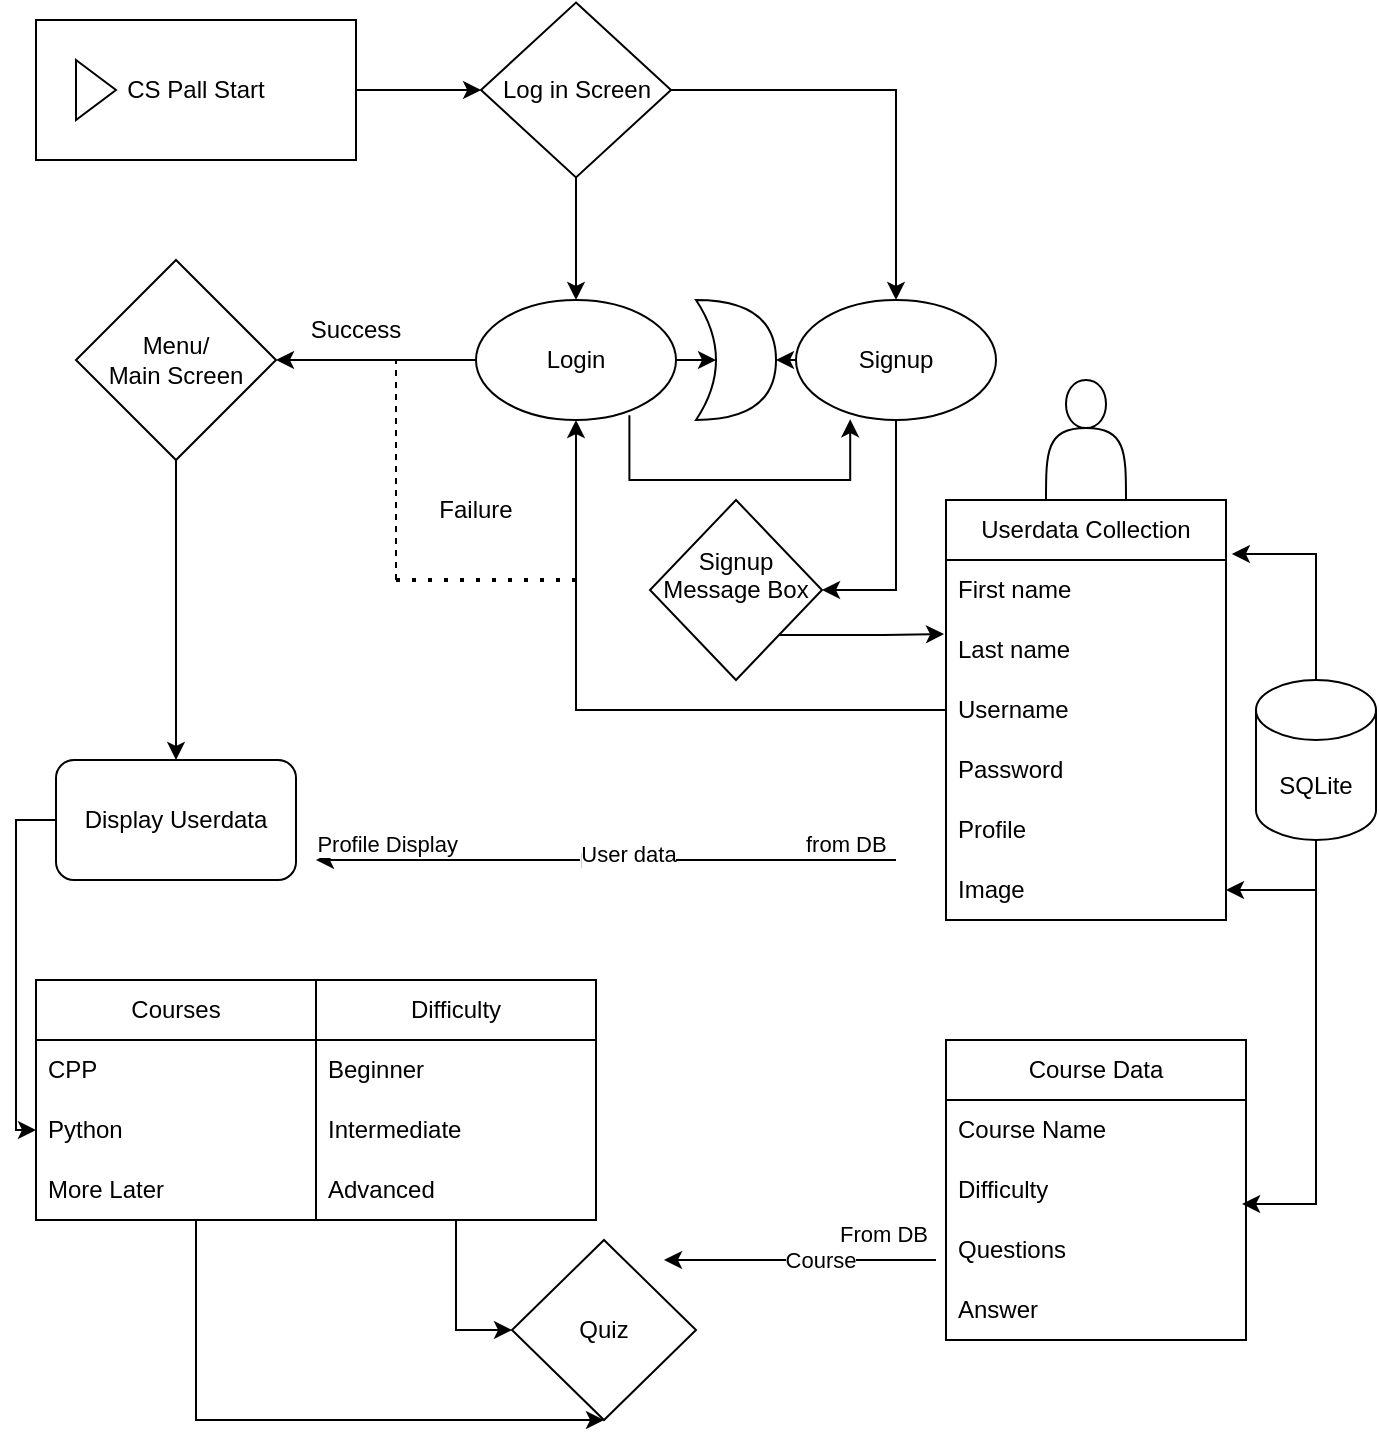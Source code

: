 <mxfile version="22.1.5" type="github">
  <diagram id="C5RBs43oDa-KdzZeNtuy" name="Page-1">
    <mxGraphModel dx="1050" dy="1746" grid="1" gridSize="10" guides="1" tooltips="1" connect="1" arrows="1" fold="1" page="1" pageScale="1" pageWidth="827" pageHeight="1169" math="0" shadow="0">
      <root>
        <mxCell id="WIyWlLk6GJQsqaUBKTNV-0" />
        <mxCell id="WIyWlLk6GJQsqaUBKTNV-1" parent="WIyWlLk6GJQsqaUBKTNV-0" />
        <mxCell id="Y4HFZgV6K_6ebCtTfJm--6" value="" style="edgeStyle=orthogonalEdgeStyle;rounded=0;orthogonalLoop=1;jettySize=auto;html=1;" parent="WIyWlLk6GJQsqaUBKTNV-1" source="Y4HFZgV6K_6ebCtTfJm--0" target="Y4HFZgV6K_6ebCtTfJm--5" edge="1">
          <mxGeometry relative="1" as="geometry" />
        </mxCell>
        <mxCell id="Y4HFZgV6K_6ebCtTfJm--0" value="&lt;div&gt;&lt;br&gt;&lt;/div&gt;&lt;div&gt;CS Pall Start&lt;/div&gt;&lt;div&gt;&lt;br&gt;&lt;/div&gt;" style="html=1;whiteSpace=wrap;container=1;recursiveResize=0;collapsible=0;" parent="WIyWlLk6GJQsqaUBKTNV-1" vertex="1">
          <mxGeometry x="50" y="-30" width="160" height="70" as="geometry" />
        </mxCell>
        <mxCell id="Y4HFZgV6K_6ebCtTfJm--1" value="" style="triangle;html=1;whiteSpace=wrap;" parent="Y4HFZgV6K_6ebCtTfJm--0" vertex="1">
          <mxGeometry x="20" y="20" width="20" height="30" as="geometry" />
        </mxCell>
        <mxCell id="Y4HFZgV6K_6ebCtTfJm--15" style="edgeStyle=orthogonalEdgeStyle;rounded=0;orthogonalLoop=1;jettySize=auto;html=1;exitX=0.5;exitY=1;exitDx=0;exitDy=0;" parent="WIyWlLk6GJQsqaUBKTNV-1" source="Y4HFZgV6K_6ebCtTfJm--5" target="Y4HFZgV6K_6ebCtTfJm--11" edge="1">
          <mxGeometry relative="1" as="geometry" />
        </mxCell>
        <mxCell id="Y4HFZgV6K_6ebCtTfJm--17" style="edgeStyle=orthogonalEdgeStyle;rounded=0;orthogonalLoop=1;jettySize=auto;html=1;exitX=1;exitY=0.5;exitDx=0;exitDy=0;" parent="WIyWlLk6GJQsqaUBKTNV-1" source="Y4HFZgV6K_6ebCtTfJm--5" target="Y4HFZgV6K_6ebCtTfJm--13" edge="1">
          <mxGeometry relative="1" as="geometry" />
        </mxCell>
        <mxCell id="Y4HFZgV6K_6ebCtTfJm--5" value="Log in Screen" style="rhombus;whiteSpace=wrap;html=1;" parent="WIyWlLk6GJQsqaUBKTNV-1" vertex="1">
          <mxGeometry x="272.5" y="-38.75" width="95" height="87.5" as="geometry" />
        </mxCell>
        <mxCell id="Y4HFZgV6K_6ebCtTfJm--9" value="" style="shape=xor;whiteSpace=wrap;html=1;" parent="WIyWlLk6GJQsqaUBKTNV-1" vertex="1">
          <mxGeometry x="380" y="110" width="40" height="60" as="geometry" />
        </mxCell>
        <mxCell id="Y4HFZgV6K_6ebCtTfJm--48" style="edgeStyle=orthogonalEdgeStyle;rounded=0;orthogonalLoop=1;jettySize=auto;html=1;exitX=0;exitY=0.5;exitDx=0;exitDy=0;" parent="WIyWlLk6GJQsqaUBKTNV-1" source="Y4HFZgV6K_6ebCtTfJm--11" target="Y4HFZgV6K_6ebCtTfJm--47" edge="1">
          <mxGeometry relative="1" as="geometry" />
        </mxCell>
        <mxCell id="Y4HFZgV6K_6ebCtTfJm--11" value="Login" style="ellipse;whiteSpace=wrap;html=1;" parent="WIyWlLk6GJQsqaUBKTNV-1" vertex="1">
          <mxGeometry x="270" y="110" width="100" height="60" as="geometry" />
        </mxCell>
        <mxCell id="Y4HFZgV6K_6ebCtTfJm--43" style="edgeStyle=orthogonalEdgeStyle;rounded=0;orthogonalLoop=1;jettySize=auto;html=1;exitX=0.5;exitY=1;exitDx=0;exitDy=0;entryX=1;entryY=0.5;entryDx=0;entryDy=0;" parent="WIyWlLk6GJQsqaUBKTNV-1" source="Y4HFZgV6K_6ebCtTfJm--13" target="7J3xMgu5FKXkUyXEQFuH-10" edge="1">
          <mxGeometry relative="1" as="geometry">
            <mxPoint x="480" y="280" as="targetPoint" />
          </mxGeometry>
        </mxCell>
        <mxCell id="Y4HFZgV6K_6ebCtTfJm--13" value="&lt;div&gt;Signup&lt;/div&gt;" style="ellipse;whiteSpace=wrap;html=1;" parent="WIyWlLk6GJQsqaUBKTNV-1" vertex="1">
          <mxGeometry x="430" y="110" width="100" height="60" as="geometry" />
        </mxCell>
        <mxCell id="Y4HFZgV6K_6ebCtTfJm--31" value="&lt;div&gt;Userdata Collection&lt;/div&gt;" style="swimlane;fontStyle=0;childLayout=stackLayout;horizontal=1;startSize=30;horizontalStack=0;resizeParent=1;resizeParentMax=0;resizeLast=0;collapsible=1;marginBottom=0;whiteSpace=wrap;html=1;" parent="WIyWlLk6GJQsqaUBKTNV-1" vertex="1">
          <mxGeometry x="505" y="210" width="140" height="210" as="geometry">
            <mxRectangle x="250" y="310" width="140" height="30" as="alternateBounds" />
          </mxGeometry>
        </mxCell>
        <mxCell id="Y4HFZgV6K_6ebCtTfJm--32" value="First name&lt;span style=&quot;white-space: pre;&quot;&gt;&#x9;&lt;/span&gt;" style="text;strokeColor=none;fillColor=none;align=left;verticalAlign=middle;spacingLeft=4;spacingRight=4;overflow=hidden;points=[[0,0.5],[1,0.5]];portConstraint=eastwest;rotatable=0;whiteSpace=wrap;html=1;" parent="Y4HFZgV6K_6ebCtTfJm--31" vertex="1">
          <mxGeometry y="30" width="140" height="30" as="geometry" />
        </mxCell>
        <mxCell id="Y4HFZgV6K_6ebCtTfJm--33" value="Last name" style="text;align=left;verticalAlign=middle;spacingLeft=4;spacingRight=4;overflow=hidden;points=[[0,0.5],[1,0.5]];portConstraint=eastwest;rotatable=0;whiteSpace=wrap;html=1;" parent="Y4HFZgV6K_6ebCtTfJm--31" vertex="1">
          <mxGeometry y="60" width="140" height="30" as="geometry" />
        </mxCell>
        <mxCell id="Y4HFZgV6K_6ebCtTfJm--34" value="Username" style="text;strokeColor=none;fillColor=none;align=left;verticalAlign=middle;spacingLeft=4;spacingRight=4;overflow=hidden;points=[[0,0.5],[1,0.5]];portConstraint=eastwest;rotatable=0;whiteSpace=wrap;html=1;" parent="Y4HFZgV6K_6ebCtTfJm--31" vertex="1">
          <mxGeometry y="90" width="140" height="30" as="geometry" />
        </mxCell>
        <mxCell id="Y4HFZgV6K_6ebCtTfJm--40" value="Password" style="text;strokeColor=none;fillColor=none;align=left;verticalAlign=middle;spacingLeft=4;spacingRight=4;overflow=hidden;points=[[0,0.5],[1,0.5]];portConstraint=eastwest;rotatable=0;whiteSpace=wrap;html=1;" parent="Y4HFZgV6K_6ebCtTfJm--31" vertex="1">
          <mxGeometry y="120" width="140" height="30" as="geometry" />
        </mxCell>
        <mxCell id="Y4HFZgV6K_6ebCtTfJm--41" value="&lt;div&gt;Profile&lt;/div&gt;" style="text;strokeColor=none;fillColor=none;align=left;verticalAlign=middle;spacingLeft=4;spacingRight=4;overflow=hidden;points=[[0,0.5],[1,0.5]];portConstraint=eastwest;rotatable=0;whiteSpace=wrap;html=1;" parent="Y4HFZgV6K_6ebCtTfJm--31" vertex="1">
          <mxGeometry y="150" width="140" height="30" as="geometry" />
        </mxCell>
        <mxCell id="Y4HFZgV6K_6ebCtTfJm--42" value="Image" style="text;strokeColor=none;fillColor=none;align=left;verticalAlign=middle;spacingLeft=4;spacingRight=4;overflow=hidden;points=[[0,0.5],[1,0.5]];portConstraint=eastwest;rotatable=0;whiteSpace=wrap;html=1;" parent="Y4HFZgV6K_6ebCtTfJm--31" vertex="1">
          <mxGeometry y="180" width="140" height="30" as="geometry" />
        </mxCell>
        <mxCell id="Y4HFZgV6K_6ebCtTfJm--44" style="edgeStyle=orthogonalEdgeStyle;rounded=0;orthogonalLoop=1;jettySize=auto;html=1;exitX=0;exitY=0.5;exitDx=0;exitDy=0;entryX=0.5;entryY=1;entryDx=0;entryDy=0;" parent="WIyWlLk6GJQsqaUBKTNV-1" source="Y4HFZgV6K_6ebCtTfJm--34" target="Y4HFZgV6K_6ebCtTfJm--11" edge="1">
          <mxGeometry relative="1" as="geometry" />
        </mxCell>
        <mxCell id="7J3xMgu5FKXkUyXEQFuH-8" style="edgeStyle=orthogonalEdgeStyle;rounded=0;orthogonalLoop=1;jettySize=auto;html=1;exitX=0.5;exitY=1;exitDx=0;exitDy=0;" edge="1" parent="WIyWlLk6GJQsqaUBKTNV-1" source="Y4HFZgV6K_6ebCtTfJm--47" target="7J3xMgu5FKXkUyXEQFuH-0">
          <mxGeometry relative="1" as="geometry" />
        </mxCell>
        <mxCell id="Y4HFZgV6K_6ebCtTfJm--47" value="&lt;div&gt;Menu/&lt;/div&gt;&lt;div&gt;Main Screen&lt;br&gt;&lt;/div&gt;" style="rhombus;whiteSpace=wrap;html=1;" parent="WIyWlLk6GJQsqaUBKTNV-1" vertex="1">
          <mxGeometry x="70" y="90" width="100" height="100" as="geometry" />
        </mxCell>
        <mxCell id="Y4HFZgV6K_6ebCtTfJm--49" value="Success" style="text;html=1;strokeColor=none;fillColor=none;align=center;verticalAlign=middle;whiteSpace=wrap;rounded=0;" parent="WIyWlLk6GJQsqaUBKTNV-1" vertex="1">
          <mxGeometry x="180" y="110" width="60" height="30" as="geometry" />
        </mxCell>
        <mxCell id="Y4HFZgV6K_6ebCtTfJm--52" value="Failure" style="text;html=1;strokeColor=none;fillColor=none;align=center;verticalAlign=middle;whiteSpace=wrap;rounded=0;" parent="WIyWlLk6GJQsqaUBKTNV-1" vertex="1">
          <mxGeometry x="240" y="200" width="60" height="30" as="geometry" />
        </mxCell>
        <mxCell id="Y4HFZgV6K_6ebCtTfJm--60" value="" style="endArrow=none;dashed=1;html=1;rounded=0;" parent="WIyWlLk6GJQsqaUBKTNV-1" edge="1">
          <mxGeometry width="50" height="50" relative="1" as="geometry">
            <mxPoint x="230" y="250" as="sourcePoint" />
            <mxPoint x="230" y="140" as="targetPoint" />
          </mxGeometry>
        </mxCell>
        <mxCell id="Y4HFZgV6K_6ebCtTfJm--61" value="" style="endArrow=none;dashed=1;html=1;dashPattern=1 3;strokeWidth=2;rounded=0;" parent="WIyWlLk6GJQsqaUBKTNV-1" edge="1">
          <mxGeometry width="50" height="50" relative="1" as="geometry">
            <mxPoint x="230" y="250" as="sourcePoint" />
            <mxPoint x="320" y="250" as="targetPoint" />
          </mxGeometry>
        </mxCell>
        <mxCell id="Y4HFZgV6K_6ebCtTfJm--62" style="edgeStyle=orthogonalEdgeStyle;rounded=0;orthogonalLoop=1;jettySize=auto;html=1;exitX=0.767;exitY=0.961;exitDx=0;exitDy=0;entryX=0.271;entryY=0.993;entryDx=0;entryDy=0;entryPerimeter=0;exitPerimeter=0;" parent="WIyWlLk6GJQsqaUBKTNV-1" source="Y4HFZgV6K_6ebCtTfJm--11" target="Y4HFZgV6K_6ebCtTfJm--13" edge="1">
          <mxGeometry relative="1" as="geometry">
            <Array as="points">
              <mxPoint x="347" y="200" />
              <mxPoint x="457" y="200" />
            </Array>
          </mxGeometry>
        </mxCell>
        <mxCell id="7J3xMgu5FKXkUyXEQFuH-2" value="" style="endArrow=classic;html=1;rounded=0;" edge="1" parent="WIyWlLk6GJQsqaUBKTNV-1">
          <mxGeometry relative="1" as="geometry">
            <mxPoint x="480" y="390" as="sourcePoint" />
            <mxPoint x="190" y="390" as="targetPoint" />
          </mxGeometry>
        </mxCell>
        <mxCell id="7J3xMgu5FKXkUyXEQFuH-3" value="Label" style="edgeLabel;resizable=0;html=1;align=center;verticalAlign=middle;" connectable="0" vertex="1" parent="7J3xMgu5FKXkUyXEQFuH-2">
          <mxGeometry relative="1" as="geometry" />
        </mxCell>
        <mxCell id="7J3xMgu5FKXkUyXEQFuH-4" value="from DB" style="edgeLabel;resizable=0;html=1;align=left;verticalAlign=bottom;" connectable="0" vertex="1" parent="7J3xMgu5FKXkUyXEQFuH-2">
          <mxGeometry x="-1" relative="1" as="geometry">
            <mxPoint x="-47" as="offset" />
          </mxGeometry>
        </mxCell>
        <mxCell id="7J3xMgu5FKXkUyXEQFuH-5" value="Profile Display" style="edgeLabel;resizable=0;html=1;align=right;verticalAlign=bottom;" connectable="0" vertex="1" parent="7J3xMgu5FKXkUyXEQFuH-2">
          <mxGeometry x="1" relative="1" as="geometry">
            <mxPoint x="71" as="offset" />
          </mxGeometry>
        </mxCell>
        <mxCell id="7J3xMgu5FKXkUyXEQFuH-7" value="&lt;div&gt;User data&lt;/div&gt;&lt;div&gt;&lt;br&gt;&lt;/div&gt;" style="edgeLabel;html=1;align=center;verticalAlign=middle;resizable=0;points=[];" vertex="1" connectable="0" parent="7J3xMgu5FKXkUyXEQFuH-2">
          <mxGeometry x="-0.064" y="4" relative="1" as="geometry">
            <mxPoint x="1" as="offset" />
          </mxGeometry>
        </mxCell>
        <mxCell id="7J3xMgu5FKXkUyXEQFuH-10" value="&lt;div&gt;Signup Message Box&lt;/div&gt;&lt;div&gt;&lt;br&gt;&lt;/div&gt;" style="rhombus;whiteSpace=wrap;html=1;" vertex="1" parent="WIyWlLk6GJQsqaUBKTNV-1">
          <mxGeometry x="357" y="210" width="86" height="90" as="geometry" />
        </mxCell>
        <mxCell id="7J3xMgu5FKXkUyXEQFuH-51" style="edgeStyle=orthogonalEdgeStyle;rounded=0;orthogonalLoop=1;jettySize=auto;html=1;exitX=0.5;exitY=1;exitDx=0;exitDy=0;" edge="1" parent="WIyWlLk6GJQsqaUBKTNV-1" source="7J3xMgu5FKXkUyXEQFuH-13" target="7J3xMgu5FKXkUyXEQFuH-45">
          <mxGeometry relative="1" as="geometry">
            <mxPoint x="170" y="670" as="targetPoint" />
            <Array as="points">
              <mxPoint x="130" y="670" />
            </Array>
          </mxGeometry>
        </mxCell>
        <mxCell id="7J3xMgu5FKXkUyXEQFuH-13" value="Courses" style="swimlane;fontStyle=0;childLayout=stackLayout;horizontal=1;startSize=30;horizontalStack=0;resizeParent=1;resizeParentMax=0;resizeLast=0;collapsible=1;marginBottom=0;whiteSpace=wrap;html=1;" vertex="1" parent="WIyWlLk6GJQsqaUBKTNV-1">
          <mxGeometry x="50" y="450" width="140" height="120" as="geometry" />
        </mxCell>
        <mxCell id="7J3xMgu5FKXkUyXEQFuH-14" value="CPP" style="text;strokeColor=none;fillColor=none;align=left;verticalAlign=middle;spacingLeft=4;spacingRight=4;overflow=hidden;points=[[0,0.5],[1,0.5]];portConstraint=eastwest;rotatable=0;whiteSpace=wrap;html=1;" vertex="1" parent="7J3xMgu5FKXkUyXEQFuH-13">
          <mxGeometry y="30" width="140" height="30" as="geometry" />
        </mxCell>
        <mxCell id="7J3xMgu5FKXkUyXEQFuH-15" value="Python" style="text;strokeColor=none;fillColor=none;align=left;verticalAlign=middle;spacingLeft=4;spacingRight=4;overflow=hidden;points=[[0,0.5],[1,0.5]];portConstraint=eastwest;rotatable=0;whiteSpace=wrap;html=1;" vertex="1" parent="7J3xMgu5FKXkUyXEQFuH-13">
          <mxGeometry y="60" width="140" height="30" as="geometry" />
        </mxCell>
        <mxCell id="7J3xMgu5FKXkUyXEQFuH-16" value="More Later" style="text;strokeColor=none;fillColor=none;align=left;verticalAlign=middle;spacingLeft=4;spacingRight=4;overflow=hidden;points=[[0,0.5],[1,0.5]];portConstraint=eastwest;rotatable=0;whiteSpace=wrap;html=1;" vertex="1" parent="7J3xMgu5FKXkUyXEQFuH-13">
          <mxGeometry y="90" width="140" height="30" as="geometry" />
        </mxCell>
        <mxCell id="7J3xMgu5FKXkUyXEQFuH-52" style="edgeStyle=orthogonalEdgeStyle;rounded=0;orthogonalLoop=1;jettySize=auto;html=1;exitX=0.5;exitY=1;exitDx=0;exitDy=0;entryX=0;entryY=0.5;entryDx=0;entryDy=0;" edge="1" parent="WIyWlLk6GJQsqaUBKTNV-1" source="7J3xMgu5FKXkUyXEQFuH-21" target="7J3xMgu5FKXkUyXEQFuH-45">
          <mxGeometry relative="1" as="geometry">
            <mxPoint x="270" y="650" as="targetPoint" />
          </mxGeometry>
        </mxCell>
        <mxCell id="7J3xMgu5FKXkUyXEQFuH-21" value="Difficulty" style="swimlane;fontStyle=0;childLayout=stackLayout;horizontal=1;startSize=30;horizontalStack=0;resizeParent=1;resizeParentMax=0;resizeLast=0;collapsible=1;marginBottom=0;whiteSpace=wrap;html=1;" vertex="1" parent="WIyWlLk6GJQsqaUBKTNV-1">
          <mxGeometry x="190" y="450" width="140" height="120" as="geometry" />
        </mxCell>
        <mxCell id="7J3xMgu5FKXkUyXEQFuH-22" value="&lt;div&gt;Beginner&lt;/div&gt;" style="text;strokeColor=none;fillColor=none;align=left;verticalAlign=middle;spacingLeft=4;spacingRight=4;overflow=hidden;points=[[0,0.5],[1,0.5]];portConstraint=eastwest;rotatable=0;whiteSpace=wrap;html=1;" vertex="1" parent="7J3xMgu5FKXkUyXEQFuH-21">
          <mxGeometry y="30" width="140" height="30" as="geometry" />
        </mxCell>
        <mxCell id="7J3xMgu5FKXkUyXEQFuH-23" value="Intermediate" style="text;strokeColor=none;fillColor=none;align=left;verticalAlign=middle;spacingLeft=4;spacingRight=4;overflow=hidden;points=[[0,0.5],[1,0.5]];portConstraint=eastwest;rotatable=0;whiteSpace=wrap;html=1;" vertex="1" parent="7J3xMgu5FKXkUyXEQFuH-21">
          <mxGeometry y="60" width="140" height="30" as="geometry" />
        </mxCell>
        <mxCell id="7J3xMgu5FKXkUyXEQFuH-24" value="Advanced" style="text;strokeColor=none;fillColor=none;align=left;verticalAlign=middle;spacingLeft=4;spacingRight=4;overflow=hidden;points=[[0,0.5],[1,0.5]];portConstraint=eastwest;rotatable=0;whiteSpace=wrap;html=1;" vertex="1" parent="7J3xMgu5FKXkUyXEQFuH-21">
          <mxGeometry y="90" width="140" height="30" as="geometry" />
        </mxCell>
        <mxCell id="7J3xMgu5FKXkUyXEQFuH-28" style="edgeStyle=orthogonalEdgeStyle;rounded=0;orthogonalLoop=1;jettySize=auto;html=1;exitX=0;exitY=0.5;exitDx=0;exitDy=0;entryX=0;entryY=0.5;entryDx=0;entryDy=0;" edge="1" parent="WIyWlLk6GJQsqaUBKTNV-1" source="7J3xMgu5FKXkUyXEQFuH-0" target="7J3xMgu5FKXkUyXEQFuH-15">
          <mxGeometry relative="1" as="geometry" />
        </mxCell>
        <mxCell id="7J3xMgu5FKXkUyXEQFuH-0" value="&lt;div&gt;Display Userdata&lt;/div&gt;" style="rounded=1;whiteSpace=wrap;html=1;" vertex="1" parent="WIyWlLk6GJQsqaUBKTNV-1">
          <mxGeometry x="60" y="340" width="120" height="60" as="geometry" />
        </mxCell>
        <mxCell id="7J3xMgu5FKXkUyXEQFuH-30" style="edgeStyle=orthogonalEdgeStyle;rounded=0;orthogonalLoop=1;jettySize=auto;html=1;exitX=0.5;exitY=1;exitDx=0;exitDy=0;exitPerimeter=0;entryX=1;entryY=0.5;entryDx=0;entryDy=0;" edge="1" parent="WIyWlLk6GJQsqaUBKTNV-1" source="7J3xMgu5FKXkUyXEQFuH-29" target="Y4HFZgV6K_6ebCtTfJm--42">
          <mxGeometry relative="1" as="geometry" />
        </mxCell>
        <mxCell id="7J3xMgu5FKXkUyXEQFuH-29" value="SQLite" style="shape=cylinder3;whiteSpace=wrap;html=1;boundedLbl=1;backgroundOutline=1;size=15;" vertex="1" parent="WIyWlLk6GJQsqaUBKTNV-1">
          <mxGeometry x="660" y="300" width="60" height="80" as="geometry" />
        </mxCell>
        <mxCell id="7J3xMgu5FKXkUyXEQFuH-31" style="edgeStyle=orthogonalEdgeStyle;rounded=0;orthogonalLoop=1;jettySize=auto;html=1;exitX=0.5;exitY=0;exitDx=0;exitDy=0;exitPerimeter=0;entryX=1.021;entryY=-0.1;entryDx=0;entryDy=0;entryPerimeter=0;" edge="1" parent="WIyWlLk6GJQsqaUBKTNV-1" source="7J3xMgu5FKXkUyXEQFuH-29" target="Y4HFZgV6K_6ebCtTfJm--32">
          <mxGeometry relative="1" as="geometry" />
        </mxCell>
        <mxCell id="7J3xMgu5FKXkUyXEQFuH-32" value="" style="shape=actor;whiteSpace=wrap;html=1;" vertex="1" parent="WIyWlLk6GJQsqaUBKTNV-1">
          <mxGeometry x="555" y="150" width="40" height="60" as="geometry" />
        </mxCell>
        <mxCell id="7J3xMgu5FKXkUyXEQFuH-33" style="edgeStyle=orthogonalEdgeStyle;rounded=0;orthogonalLoop=1;jettySize=auto;html=1;exitX=1;exitY=0.5;exitDx=0;exitDy=0;entryX=0.25;entryY=0.5;entryDx=0;entryDy=0;entryPerimeter=0;" edge="1" parent="WIyWlLk6GJQsqaUBKTNV-1" source="Y4HFZgV6K_6ebCtTfJm--11" target="Y4HFZgV6K_6ebCtTfJm--9">
          <mxGeometry relative="1" as="geometry" />
        </mxCell>
        <mxCell id="7J3xMgu5FKXkUyXEQFuH-34" style="edgeStyle=orthogonalEdgeStyle;rounded=0;orthogonalLoop=1;jettySize=auto;html=1;exitX=0;exitY=0.5;exitDx=0;exitDy=0;entryX=1;entryY=0.5;entryDx=0;entryDy=0;entryPerimeter=0;" edge="1" parent="WIyWlLk6GJQsqaUBKTNV-1" source="Y4HFZgV6K_6ebCtTfJm--13" target="Y4HFZgV6K_6ebCtTfJm--9">
          <mxGeometry relative="1" as="geometry" />
        </mxCell>
        <mxCell id="7J3xMgu5FKXkUyXEQFuH-35" value="Course Data" style="swimlane;fontStyle=0;childLayout=stackLayout;horizontal=1;startSize=30;horizontalStack=0;resizeParent=1;resizeParentMax=0;resizeLast=0;collapsible=1;marginBottom=0;whiteSpace=wrap;html=1;" vertex="1" parent="WIyWlLk6GJQsqaUBKTNV-1">
          <mxGeometry x="505" y="480" width="150" height="150" as="geometry" />
        </mxCell>
        <mxCell id="7J3xMgu5FKXkUyXEQFuH-36" value="Course Name" style="text;strokeColor=none;fillColor=none;align=left;verticalAlign=middle;spacingLeft=4;spacingRight=4;overflow=hidden;points=[[0,0.5],[1,0.5]];portConstraint=eastwest;rotatable=0;whiteSpace=wrap;html=1;" vertex="1" parent="7J3xMgu5FKXkUyXEQFuH-35">
          <mxGeometry y="30" width="150" height="30" as="geometry" />
        </mxCell>
        <mxCell id="7J3xMgu5FKXkUyXEQFuH-37" value="Difficulty" style="text;strokeColor=none;fillColor=none;align=left;verticalAlign=middle;spacingLeft=4;spacingRight=4;overflow=hidden;points=[[0,0.5],[1,0.5]];portConstraint=eastwest;rotatable=0;whiteSpace=wrap;html=1;" vertex="1" parent="7J3xMgu5FKXkUyXEQFuH-35">
          <mxGeometry y="60" width="150" height="30" as="geometry" />
        </mxCell>
        <mxCell id="7J3xMgu5FKXkUyXEQFuH-38" value="Questions" style="text;strokeColor=none;fillColor=none;align=left;verticalAlign=middle;spacingLeft=4;spacingRight=4;overflow=hidden;points=[[0,0.5],[1,0.5]];portConstraint=eastwest;rotatable=0;whiteSpace=wrap;html=1;" vertex="1" parent="7J3xMgu5FKXkUyXEQFuH-35">
          <mxGeometry y="90" width="150" height="30" as="geometry" />
        </mxCell>
        <mxCell id="7J3xMgu5FKXkUyXEQFuH-43" value="Answer" style="text;strokeColor=none;fillColor=none;align=left;verticalAlign=middle;spacingLeft=4;spacingRight=4;overflow=hidden;points=[[0,0.5],[1,0.5]];portConstraint=eastwest;rotatable=0;whiteSpace=wrap;html=1;" vertex="1" parent="7J3xMgu5FKXkUyXEQFuH-35">
          <mxGeometry y="120" width="150" height="30" as="geometry" />
        </mxCell>
        <mxCell id="7J3xMgu5FKXkUyXEQFuH-44" style="edgeStyle=orthogonalEdgeStyle;rounded=0;orthogonalLoop=1;jettySize=auto;html=1;exitX=0.5;exitY=1;exitDx=0;exitDy=0;exitPerimeter=0;entryX=0.987;entryY=0.733;entryDx=0;entryDy=0;entryPerimeter=0;" edge="1" parent="WIyWlLk6GJQsqaUBKTNV-1" source="7J3xMgu5FKXkUyXEQFuH-29" target="7J3xMgu5FKXkUyXEQFuH-37">
          <mxGeometry relative="1" as="geometry" />
        </mxCell>
        <mxCell id="7J3xMgu5FKXkUyXEQFuH-45" value="Quiz" style="rhombus;whiteSpace=wrap;html=1;" vertex="1" parent="WIyWlLk6GJQsqaUBKTNV-1">
          <mxGeometry x="288" y="580" width="92" height="90" as="geometry" />
        </mxCell>
        <mxCell id="7J3xMgu5FKXkUyXEQFuH-46" style="edgeStyle=orthogonalEdgeStyle;rounded=0;orthogonalLoop=1;jettySize=auto;html=1;exitX=1;exitY=1;exitDx=0;exitDy=0;entryX=-0.007;entryY=0.233;entryDx=0;entryDy=0;entryPerimeter=0;" edge="1" parent="WIyWlLk6GJQsqaUBKTNV-1" source="7J3xMgu5FKXkUyXEQFuH-10" target="Y4HFZgV6K_6ebCtTfJm--33">
          <mxGeometry relative="1" as="geometry" />
        </mxCell>
        <mxCell id="7J3xMgu5FKXkUyXEQFuH-47" value="" style="endArrow=classic;html=1;rounded=0;" edge="1" parent="WIyWlLk6GJQsqaUBKTNV-1">
          <mxGeometry relative="1" as="geometry">
            <mxPoint x="500" y="590" as="sourcePoint" />
            <mxPoint x="364" y="590" as="targetPoint" />
          </mxGeometry>
        </mxCell>
        <mxCell id="7J3xMgu5FKXkUyXEQFuH-48" value="Course" style="edgeLabel;resizable=0;html=1;align=center;verticalAlign=middle;" connectable="0" vertex="1" parent="7J3xMgu5FKXkUyXEQFuH-47">
          <mxGeometry relative="1" as="geometry">
            <mxPoint x="10" as="offset" />
          </mxGeometry>
        </mxCell>
        <mxCell id="7J3xMgu5FKXkUyXEQFuH-49" value="From DB" style="edgeLabel;resizable=0;html=1;align=left;verticalAlign=bottom;" connectable="0" vertex="1" parent="7J3xMgu5FKXkUyXEQFuH-47">
          <mxGeometry x="-1" relative="1" as="geometry">
            <mxPoint x="-50" y="-5" as="offset" />
          </mxGeometry>
        </mxCell>
      </root>
    </mxGraphModel>
  </diagram>
</mxfile>
